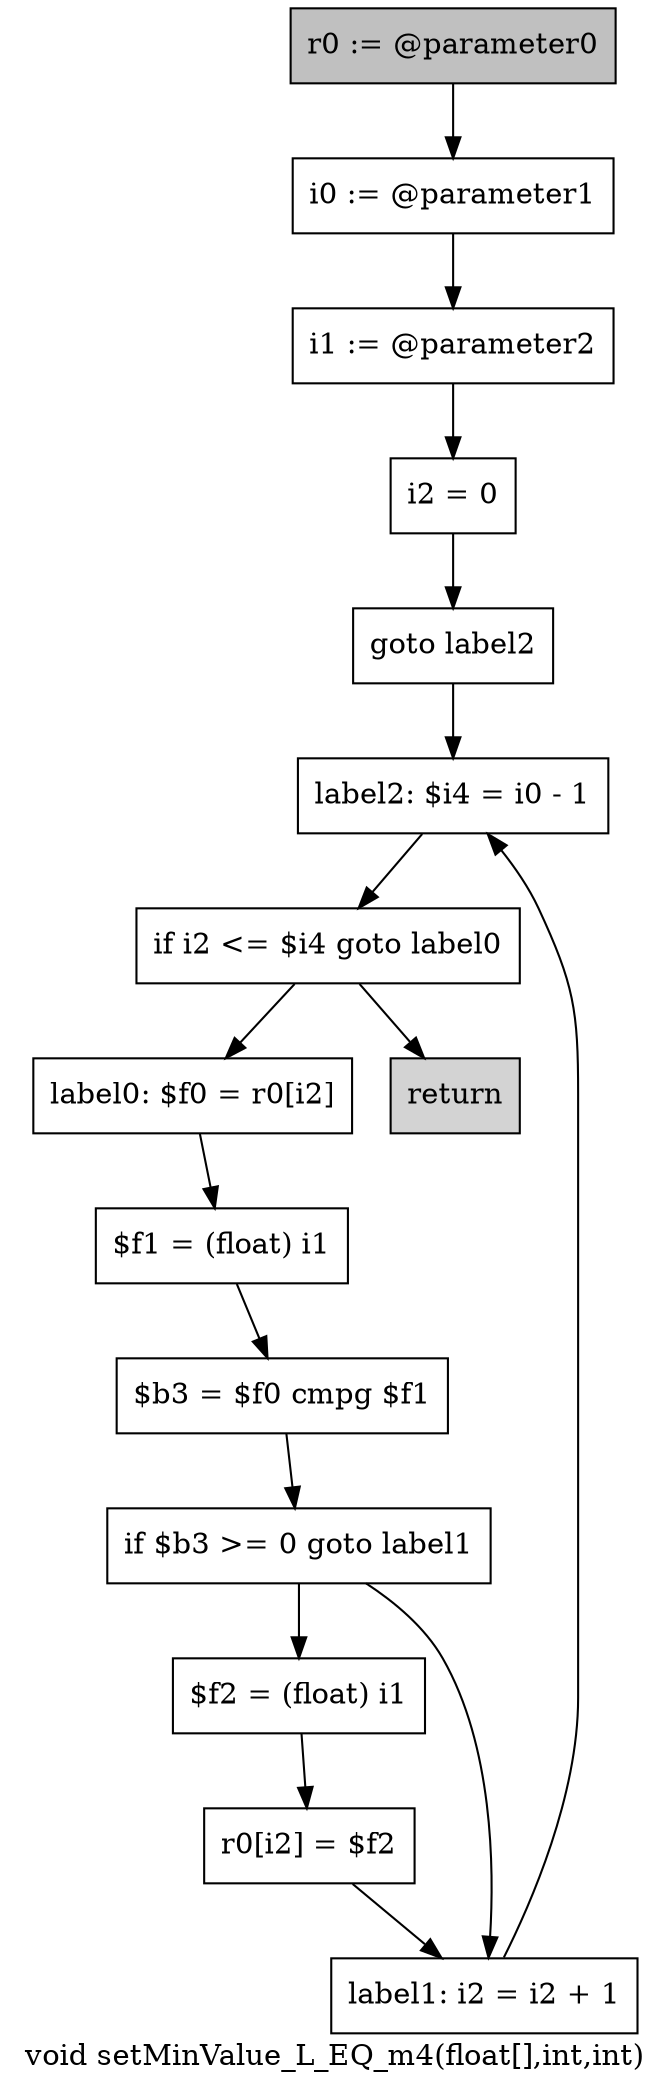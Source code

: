 digraph "void setMinValue_L_EQ_m4(float[],int,int)" {
    label="void setMinValue_L_EQ_m4(float[],int,int)";
    node [shape=box];
    "0" [style=filled,fillcolor=gray,label="r0 := @parameter0",];
    "1" [label="i0 := @parameter1",];
    "0"->"1";
    "2" [label="i1 := @parameter2",];
    "1"->"2";
    "3" [label="i2 = 0",];
    "2"->"3";
    "4" [label="goto label2",];
    "3"->"4";
    "12" [label="label2: $i4 = i0 - 1",];
    "4"->"12";
    "5" [label="label0: $f0 = r0[i2]",];
    "6" [label="$f1 = (float) i1",];
    "5"->"6";
    "7" [label="$b3 = $f0 cmpg $f1",];
    "6"->"7";
    "8" [label="if $b3 >= 0 goto label1",];
    "7"->"8";
    "9" [label="$f2 = (float) i1",];
    "8"->"9";
    "11" [label="label1: i2 = i2 + 1",];
    "8"->"11";
    "10" [label="r0[i2] = $f2",];
    "9"->"10";
    "10"->"11";
    "11"->"12";
    "13" [label="if i2 <= $i4 goto label0",];
    "12"->"13";
    "13"->"5";
    "14" [style=filled,fillcolor=lightgray,label="return",];
    "13"->"14";
}
